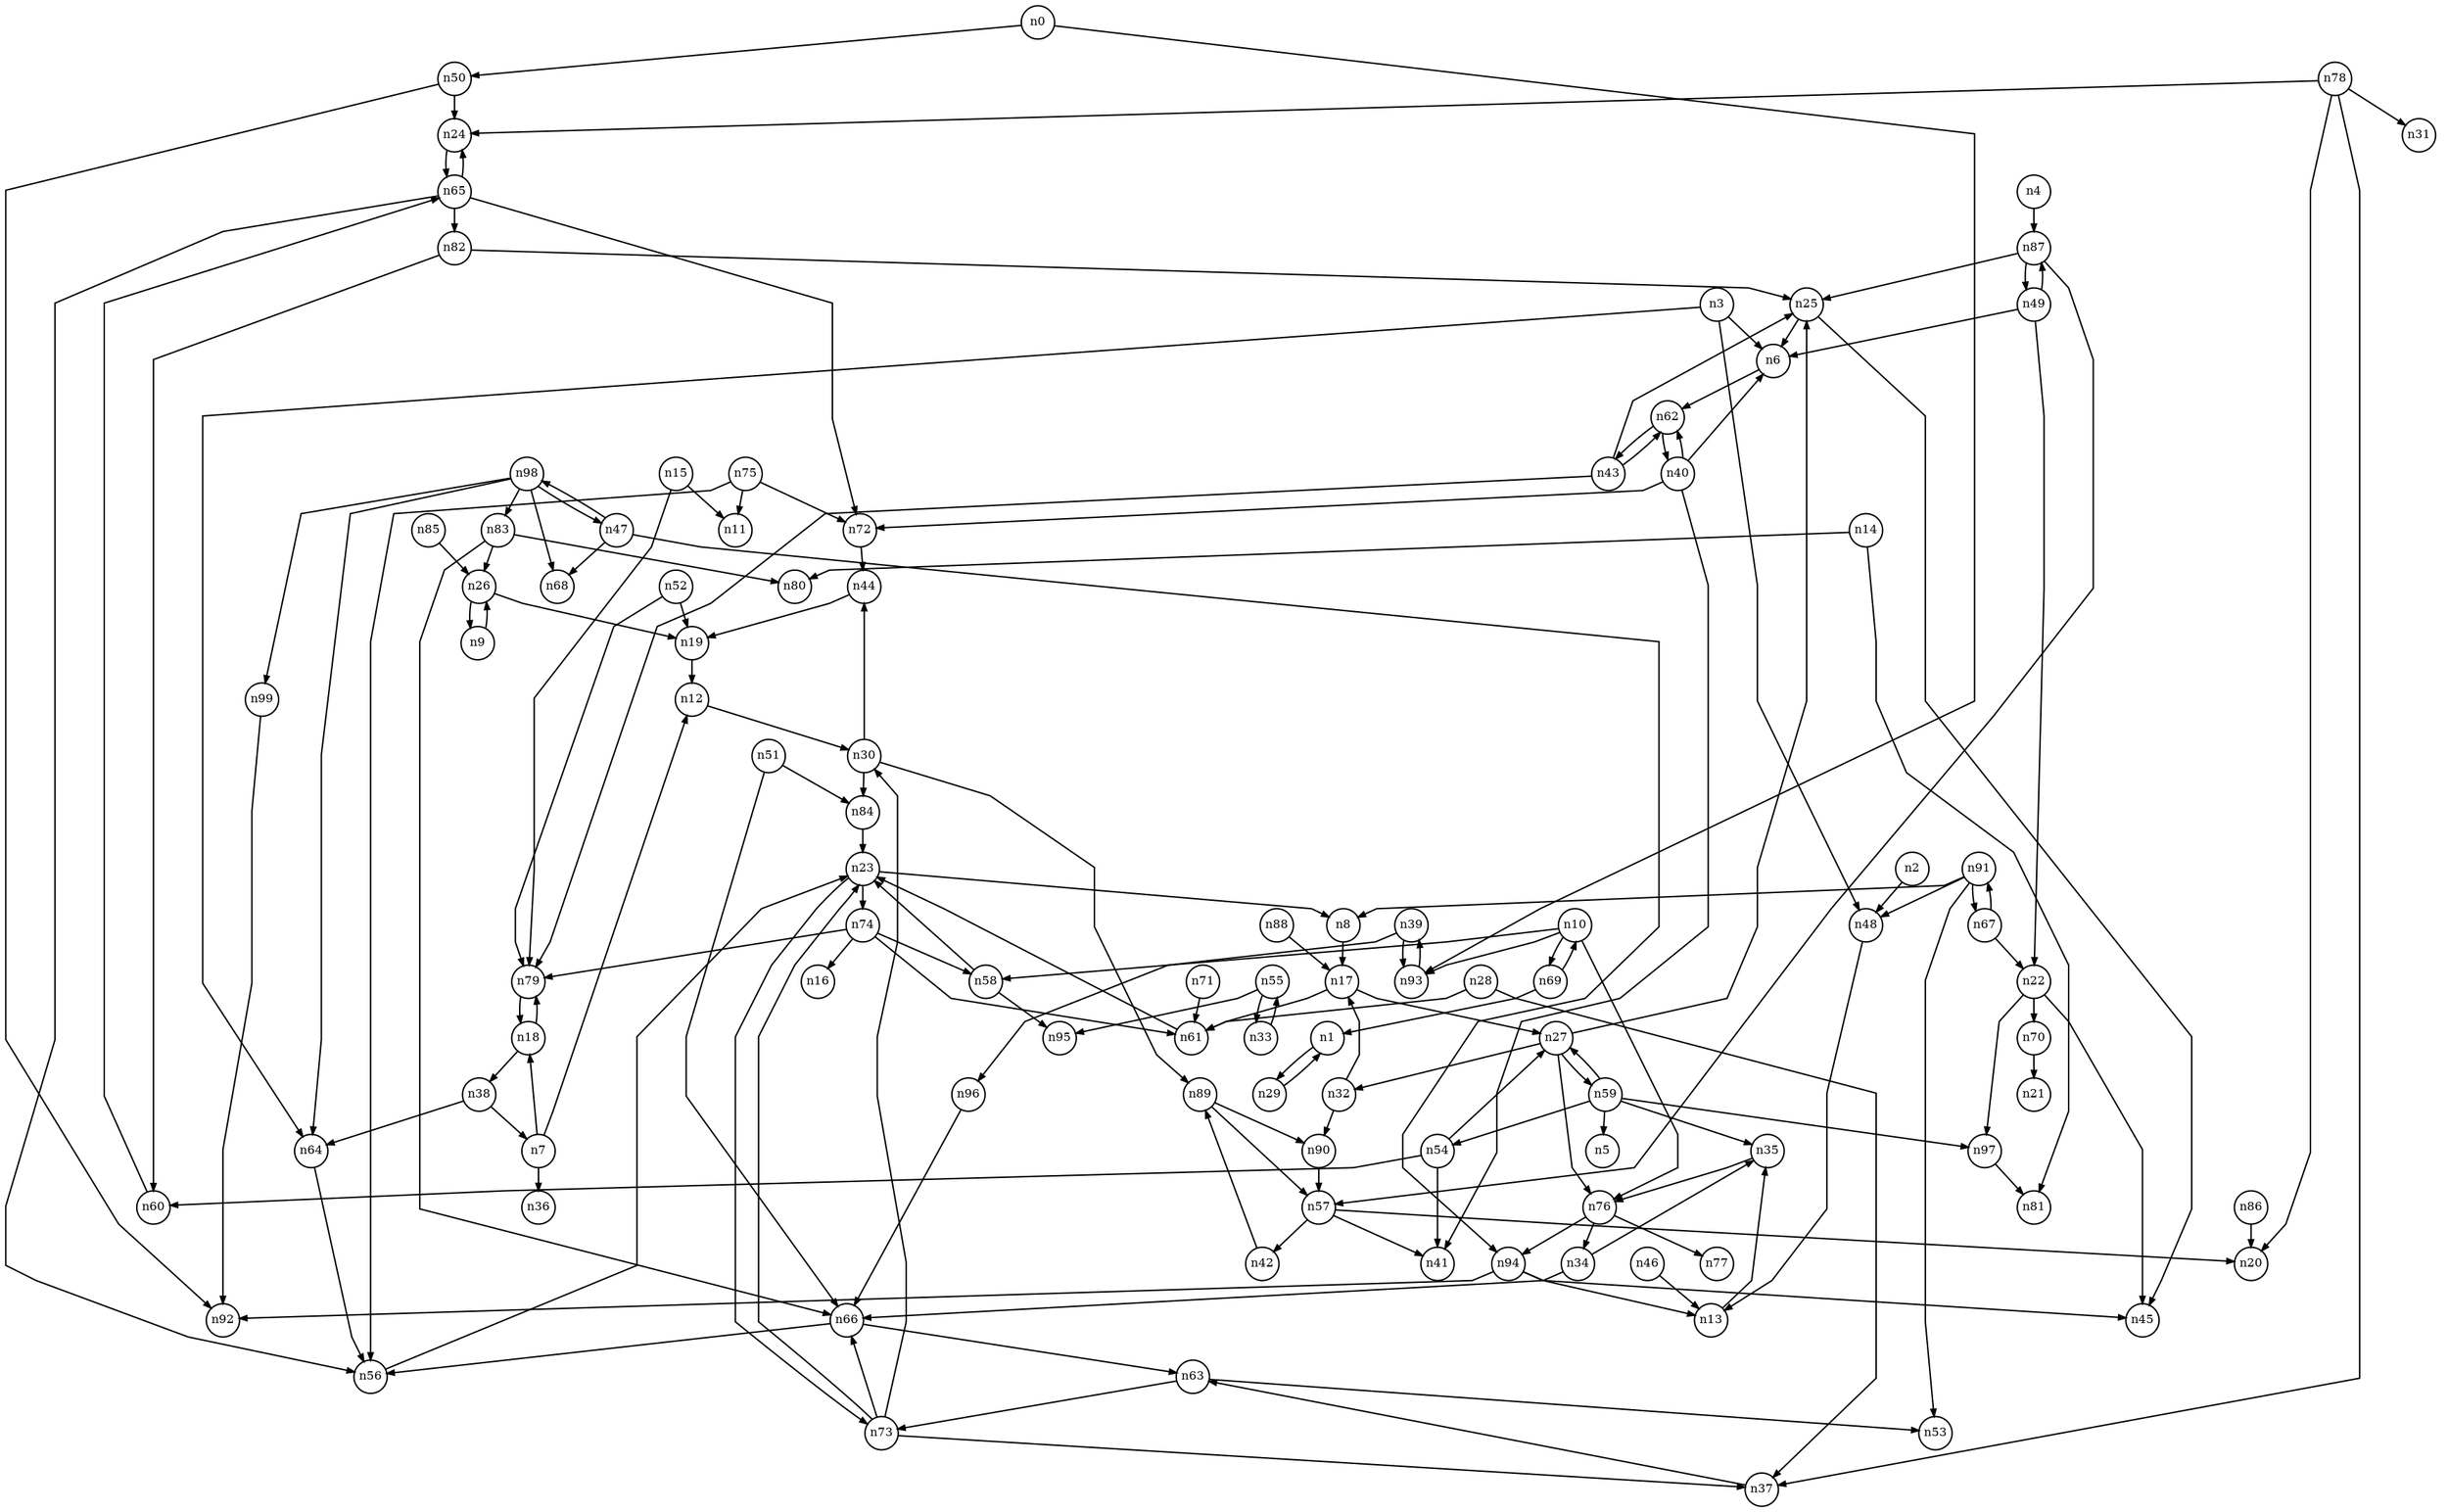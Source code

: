 digraph G{
splines=polyline;
ranksep=0.22;
nodesep=0.22;
nodesize=0.32;
fontsize=8
edge [arrowsize=0.5]
node [fontsize=8 shape=circle width=0.32 fixedsize=shape];

n50 -> n24
n50 -> n92
n0 -> n50
n0 -> n93
n93 -> n39
n29 -> n1
n1 -> n29
n48 -> n13
n2 -> n48
n6 -> n62
n3 -> n6
n3 -> n48
n3 -> n64
n64 -> n56
n87 -> n25
n87 -> n57
n87 -> n49
n4 -> n87
n12 -> n30
n7 -> n12
n7 -> n18
n7 -> n36
n18 -> n38
n18 -> n79
n17 -> n61
n17 -> n27
n8 -> n17
n26 -> n19
n26 -> n9
n9 -> n26
n58 -> n95
n58 -> n23
n10 -> n58
n10 -> n76
n10 -> n93
n10 -> n69
n76 -> n77
n76 -> n94
n76 -> n34
n30 -> n44
n30 -> n84
n30 -> n89
n14 -> n80
n14 -> n81
n15 -> n11
n15 -> n79
n79 -> n18
n61 -> n23
n38 -> n64
n38 -> n7
n22 -> n45
n22 -> n70
n22 -> n97
n70 -> n21
n97 -> n81
n23 -> n8
n23 -> n73
n23 -> n74
n73 -> n30
n73 -> n37
n73 -> n66
n73 -> n23
n74 -> n16
n74 -> n58
n74 -> n61
n74 -> n79
n25 -> n6
n25 -> n45
n19 -> n12
n27 -> n25
n27 -> n32
n27 -> n59
n27 -> n76
n32 -> n17
n32 -> n90
n59 -> n5
n59 -> n35
n59 -> n54
n59 -> n97
n59 -> n27
n37 -> n63
n28 -> n37
n28 -> n61
n44 -> n19
n84 -> n23
n89 -> n90
n89 -> n57
n90 -> n57
n35 -> n76
n34 -> n35
n34 -> n66
n66 -> n56
n66 -> n63
n39 -> n93
n39 -> n96
n96 -> n66
n40 -> n6
n40 -> n41
n40 -> n72
n40 -> n62
n72 -> n44
n42 -> n89
n43 -> n25
n43 -> n79
n43 -> n62
n13 -> n35
n46 -> n13
n47 -> n68
n47 -> n94
n47 -> n98
n94 -> n13
n94 -> n45
n94 -> n92
n49 -> n6
n49 -> n22
n49 -> n87
n24 -> n65
n51 -> n66
n51 -> n84
n52 -> n19
n52 -> n79
n54 -> n41
n54 -> n60
n54 -> n27
n60 -> n65
n33 -> n55
n55 -> n33
n55 -> n95
n57 -> n20
n57 -> n41
n57 -> n42
n62 -> n40
n62 -> n43
n63 -> n53
n63 -> n73
n56 -> n23
n65 -> n24
n65 -> n56
n65 -> n72
n65 -> n82
n82 -> n25
n82 -> n60
n67 -> n22
n67 -> n91
n69 -> n1
n69 -> n10
n71 -> n61
n75 -> n11
n75 -> n56
n75 -> n72
n78 -> n20
n78 -> n24
n78 -> n31
n78 -> n37
n83 -> n26
n83 -> n66
n83 -> n80
n85 -> n26
n86 -> n20
n88 -> n17
n91 -> n8
n91 -> n48
n91 -> n53
n91 -> n67
n98 -> n47
n98 -> n64
n98 -> n68
n98 -> n83
n98 -> n99
n99 -> n92
}

